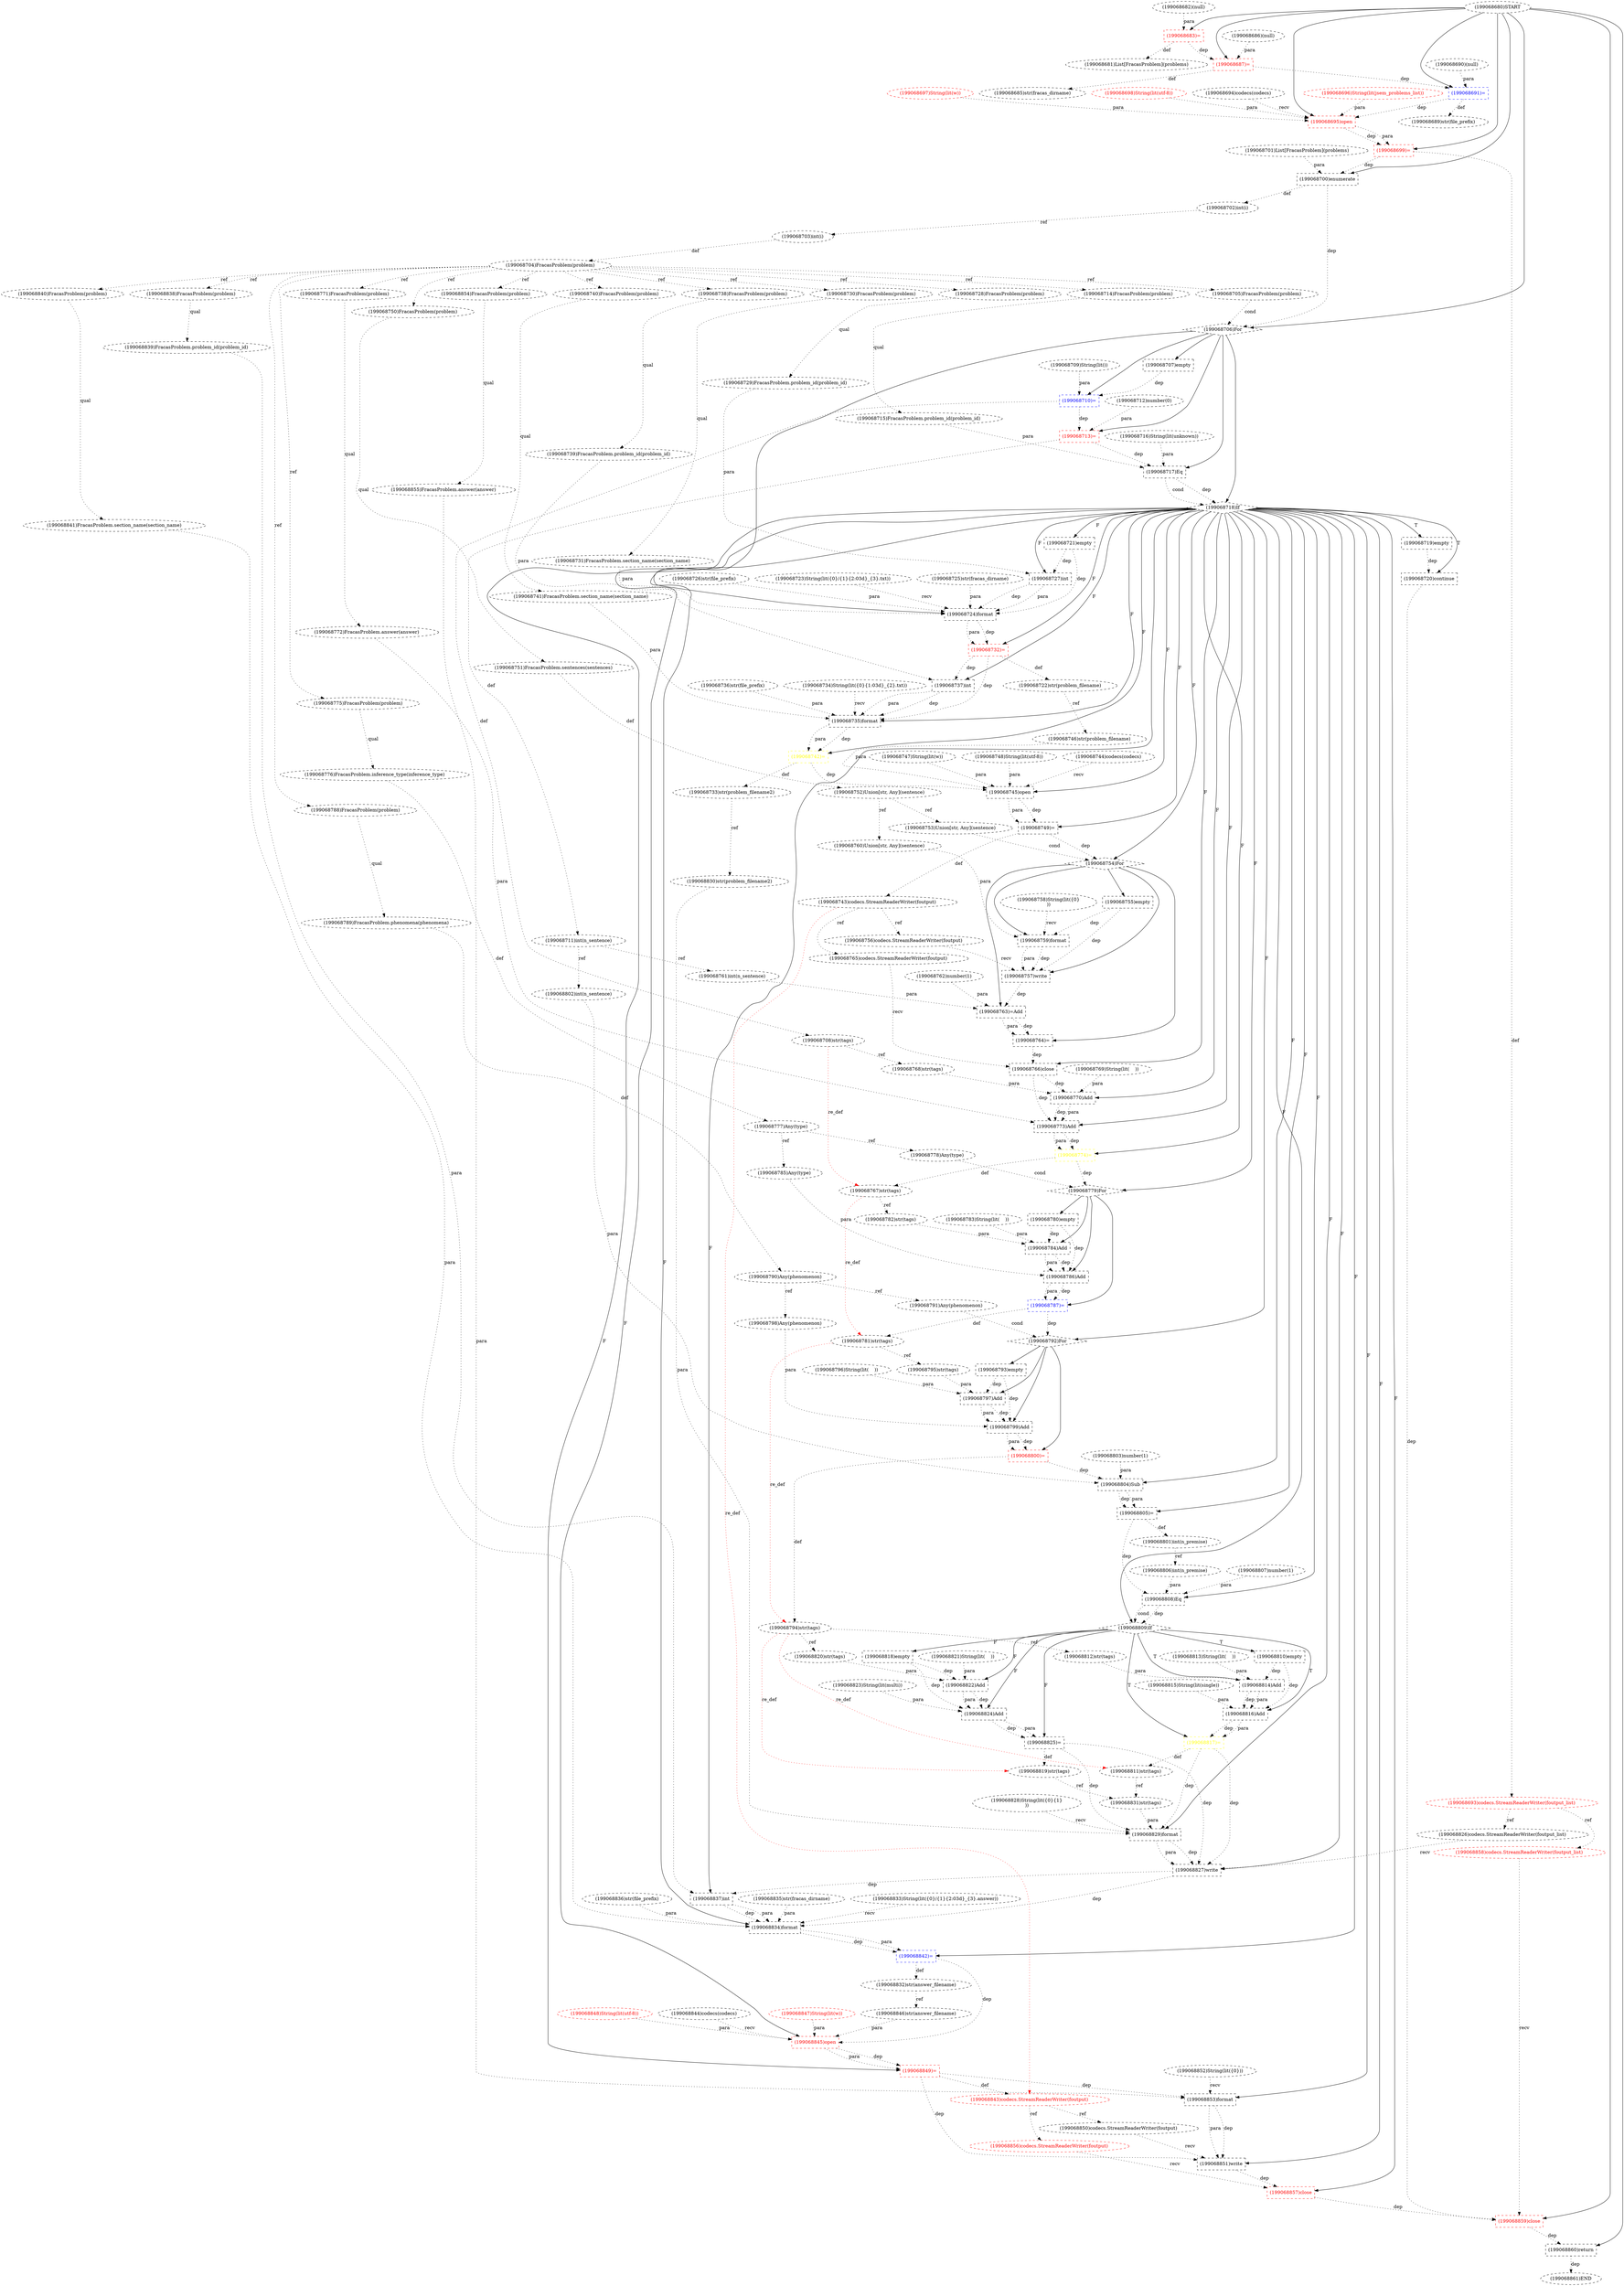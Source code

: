 digraph G {
1 [label="(199068726)str(file_prefix)" shape=ellipse style=dashed]
2 [label="(199068830)str(problem_filename2)" shape=ellipse style=dashed]
3 [label="(199068765)codecs.StreamReaderWriter(foutput)" shape=ellipse style=dashed color=black fontcolor=black]
4 [label="(199068786)Add" shape=box style=dashed]
5 [label="(199068763)=Add" shape=box style=dashed]
6 [label="(199068747)String(lit(w))" shape=ellipse style=dashed color=black fontcolor=black]
7 [label="(199068831)str(tags)" shape=ellipse style=dashed]
8 [label="(199068766)close" shape=box style=dashed color=black fontcolor=black]
9 [label="(199068764)=" shape=box style=dashed]
10 [label="(199068857)close" shape=box style=dashed color=red fontcolor=red]
11 [label="(199068779)For" shape=diamond style=dashed]
12 [label="(199068778)Any(type)" shape=ellipse style=dashed]
13 [label="(199068835)str(fracas_dirname)" shape=ellipse style=dashed]
14 [label="(199068846)str(answer_filename)" shape=ellipse style=dashed]
15 [label="(199068787)=" shape=box style=dashed color=blue fontcolor=blue]
16 [label="(199068826)codecs.StreamReaderWriter(foutput_list)" shape=ellipse style=dashed]
17 [label="(199068823)String(lit(multi))" shape=ellipse style=dashed]
18 [label="(199068852)String(lit({0}))" shape=ellipse style=dashed]
19 [label="(199068741)FracasProblem.section_name(section_name)" shape=ellipse style=dashed]
20 [label="(199068732)=" shape=box style=dashed color=red fontcolor=red]
21 [label="(199068699)=" shape=box style=dashed color=red fontcolor=red]
22 [label="(199068739)FracasProblem.problem_id(problem_id)" shape=ellipse style=dashed]
23 [label="(199068745)open" shape=box style=dashed color=black fontcolor=black]
24 [label="(199068848)String(lit(utf-8))" shape=ellipse style=dashed color=red fontcolor=red]
25 [label="(199068781)str(tags)" shape=ellipse style=dashed]
26 [label="(199068790)Any(phenomenon)" shape=ellipse style=dashed]
27 [label="(199068855)FracasProblem.answer(answer)" shape=ellipse style=dashed]
28 [label="(199068785)Any(type)" shape=ellipse style=dashed]
29 [label="(199068829)format" shape=box style=dashed]
30 [label="(199068762)number(1)" shape=ellipse style=dashed]
31 [label="(199068836)str(file_prefix)" shape=ellipse style=dashed]
32 [label="(199068825)=" shape=box style=dashed color=black fontcolor=black]
33 [label="(199068715)FracasProblem.problem_id(problem_id)" shape=ellipse style=dashed]
34 [label="(199068821)String(lit(	))" shape=ellipse style=dashed]
35 [label="(199068824)Add" shape=box style=dashed]
36 [label="(199068750)FracasProblem(problem)" shape=ellipse style=dashed]
37 [label="(199068803)number(1)" shape=ellipse style=dashed]
38 [label="(199068822)Add" shape=box style=dashed]
39 [label="(199068723)String(lit({0}/{1}{2:03d}_{3}.txt))" shape=ellipse style=dashed]
40 [label="(199068838)FracasProblem(problem)" shape=ellipse style=dashed]
41 [label="(199068769)String(lit(	))" shape=ellipse style=dashed]
42 [label="(199068798)Any(phenomenon)" shape=ellipse style=dashed]
43 [label="(199068843)codecs.StreamReaderWriter(foutput)" shape=ellipse style=dashed color=red fontcolor=red]
44 [label="(199068735)format" shape=box style=dashed]
45 [label="(199068773)Add" shape=box style=dashed]
46 [label="(199068705)FracasProblem(problem)" shape=ellipse style=dashed]
47 [label="(199068686)(null)" shape=ellipse style=dashed]
48 [label="(199068810)empty" shape=box style=dashed]
49 [label="(199068817)=" shape=box style=dashed color=yellow fontcolor=yellow]
50 [label="(199068768)str(tags)" shape=ellipse style=dashed]
51 [label="(199068789)FracasProblem.phenomena(phenomena)" shape=ellipse style=dashed]
52 [label="(199068840)FracasProblem(problem)" shape=ellipse style=dashed]
53 [label="(199068719)empty" shape=box style=dashed]
54 [label="(199068754)For" shape=diamond style=dashed]
55 [label="(199068694)codecs(codecs)" shape=ellipse style=dashed]
56 [label="(199068731)FracasProblem.section_name(section_name)" shape=ellipse style=dashed]
57 [label="(199068832)str(answer_filename)" shape=ellipse style=dashed]
58 [label="(199068685)str(fracas_dirname)" shape=ellipse style=dashed]
59 [label="(199068710)=" shape=box style=dashed color=blue fontcolor=blue]
60 [label="(199068814)Add" shape=box style=dashed]
61 [label="(199068761)int(n_sentence)" shape=ellipse style=dashed]
62 [label="(199068711)int(n_sentence)" shape=ellipse style=dashed]
63 [label="(199068708)str(tags)" shape=ellipse style=dashed]
64 [label="(199068725)str(fracas_dirname)" shape=ellipse style=dashed]
65 [label="(199068682)(null)" shape=ellipse style=dashed]
66 [label="(199068767)str(tags)" shape=ellipse style=dashed]
67 [label="(199068812)str(tags)" shape=ellipse style=dashed]
68 [label="(199068820)str(tags)" shape=ellipse style=dashed]
69 [label="(199068717)Eq" shape=box style=dashed]
70 [label="(199068752)Union[str, Any](sentence)" shape=ellipse style=dashed]
71 [label="(199068849)=" shape=box style=dashed color=red fontcolor=red]
72 [label="(199068859)close" shape=box style=dashed color=red fontcolor=red]
73 [label="(199068828)String(lit({0}{1}
))" shape=ellipse style=dashed]
74 [label="(199068837)int" shape=box style=dashed]
75 [label="(199068722)str(problem_filename)" shape=ellipse style=dashed]
76 [label="(199068794)str(tags)" shape=ellipse style=dashed]
77 [label="(199068748)String(lit(utf-8))" shape=ellipse style=dashed color=black fontcolor=black]
78 [label="(199068850)codecs.StreamReaderWriter(foutput)" shape=ellipse style=dashed]
79 [label="(199068860)return" shape=box style=dashed]
80 [label="(199068713)=" shape=box style=dashed color=red fontcolor=red]
81 [label="(199068782)str(tags)" shape=ellipse style=dashed]
82 [label="(199068681)List[FracasProblem](problems)" shape=ellipse style=dashed]
83 [label="(199068700)enumerate" shape=box style=dashed]
84 [label="(199068816)Add" shape=box style=dashed]
85 [label="(199068819)str(tags)" shape=ellipse style=dashed]
86 [label="(199068760)Union[str, Any](sentence)" shape=ellipse style=dashed]
87 [label="(199068721)empty" shape=box style=dashed]
88 [label="(199068746)str(problem_filename)" shape=ellipse style=dashed]
89 [label="(199068858)codecs.StreamReaderWriter(foutput_list)" shape=ellipse style=dashed color=red fontcolor=red]
90 [label="(199068707)empty" shape=box style=dashed]
91 [label="(199068776)FracasProblem.inference_type(inference_type)" shape=ellipse style=dashed]
92 [label="(199068802)int(n_sentence)" shape=ellipse style=dashed]
93 [label="(199068856)codecs.StreamReaderWriter(foutput)" shape=ellipse style=dashed color=red fontcolor=red]
94 [label="(199068693)codecs.StreamReaderWriter(foutput_list)" shape=ellipse style=dashed color=red fontcolor=red]
95 [label="(199068851)write" shape=box style=dashed]
96 [label="(199068788)FracasProblem(problem)" shape=ellipse style=dashed]
97 [label="(199068751)FracasProblem.sentences(sentences)" shape=ellipse style=dashed]
98 [label="(199068701)List[FracasProblem](problems)" shape=ellipse style=dashed]
99 [label="(199068704)FracasProblem(problem)" shape=ellipse style=dashed]
100 [label="(199068775)FracasProblem(problem)" shape=ellipse style=dashed]
101 [label="(199068753)Union[str, Any](sentence)" shape=ellipse style=dashed]
102 [label="(199068807)number(1)" shape=ellipse style=dashed]
103 [label="(199068702)int(i)" shape=ellipse style=dashed]
104 [label="(199068714)FracasProblem(problem)" shape=ellipse style=dashed]
105 [label="(199068854)FracasProblem(problem)" shape=ellipse style=dashed]
106 [label="(199068834)format" shape=box style=dashed]
107 [label="(199068811)str(tags)" shape=ellipse style=dashed]
108 [label="(199068841)FracasProblem.section_name(section_name)" shape=ellipse style=dashed]
109 [label="(199068756)codecs.StreamReaderWriter(foutput)" shape=ellipse style=dashed]
110 [label="(199068793)empty" shape=box style=dashed]
111 [label="(199068730)FracasProblem(problem)" shape=ellipse style=dashed]
112 [label="(199068690)(null)" shape=ellipse style=dashed]
113 [label="(199068809)If" shape=diamond style=dashed]
114 [label="(199068720)continue" shape=box style=dashed]
115 [label="(199068724)format" shape=box style=dashed]
116 [label="(199068772)FracasProblem.answer(answer)" shape=ellipse style=dashed]
117 [label="(199068712)number(0)" shape=ellipse style=dashed]
118 [label="(199068797)Add" shape=box style=dashed]
119 [label="(199068697)String(lit(w))" shape=ellipse style=dashed color=red fontcolor=red]
120 [label="(199068718)If" shape=diamond style=dashed]
121 [label="(199068827)write" shape=box style=dashed]
122 [label="(199068749)=" shape=box style=dashed color=black fontcolor=black]
123 [label="(199068844)codecs(codecs)" shape=ellipse style=dashed]
124 [label="(199068695)open" shape=box style=dashed color=red fontcolor=red]
125 [label="(199068847)String(lit(w))" shape=ellipse style=dashed color=red fontcolor=red]
126 [label="(199068804)Sub" shape=box style=dashed]
127 [label="(199068742)=" shape=box style=dashed color=yellow fontcolor=yellow]
128 [label="(199068737)int" shape=box style=dashed]
129 [label="(199068706)For" shape=diamond style=dashed]
130 [label="(199068818)empty" shape=box style=dashed]
131 [label="(199068758)String(lit({0}
))" shape=ellipse style=dashed]
132 [label="(199068815)String(lit(single))" shape=ellipse style=dashed]
133 [label="(199068734)String(lit({0}{1:03d}_{2}.txt))" shape=ellipse style=dashed]
134 [label="(199068795)str(tags)" shape=ellipse style=dashed]
135 [label="(199068689)str(file_prefix)" shape=ellipse style=dashed]
136 [label="(199068709)String(lit())" shape=ellipse style=dashed]
137 [label="(199068833)String(lit({0}/{1}{2:03d}_{3}.answer))" shape=ellipse style=dashed]
138 [label="(199068839)FracasProblem.problem_id(problem_id)" shape=ellipse style=dashed]
139 [label="(199068842)=" shape=box style=dashed color=blue fontcolor=blue]
140 [label="(199068738)FracasProblem(problem)" shape=ellipse style=dashed]
141 [label="(199068800)=" shape=box style=dashed color=red fontcolor=red]
142 [label="(199068687)=" shape=box style=dashed color=red fontcolor=red]
143 [label="(199068736)str(file_prefix)" shape=ellipse style=dashed]
144 [label="(199068740)FracasProblem(problem)" shape=ellipse style=dashed]
145 [label="(199068808)Eq" shape=box style=dashed]
146 [label="(199068853)format" shape=box style=dashed]
147 [label="(199068728)FracasProblem(problem)" shape=ellipse style=dashed]
148 [label="(199068716)String(lit(unknown))" shape=ellipse style=dashed]
149 [label="(199068770)Add" shape=box style=dashed]
150 [label="(199068733)str(problem_filename2)" shape=ellipse style=dashed]
151 [label="(199068813)String(lit(	))" shape=ellipse style=dashed]
152 [label="(199068845)open" shape=box style=dashed color=red fontcolor=red]
153 [label="(199068727)int" shape=box style=dashed]
154 [label="(199068780)empty" shape=box style=dashed]
155 [label="(199068806)int(n_premise)" shape=ellipse style=dashed]
156 [label="(199068777)Any(type)" shape=ellipse style=dashed]
157 [label="(199068805)=" shape=box style=dashed color=black fontcolor=black]
158 [label="(199068801)int(n_premise)" shape=ellipse style=dashed]
159 [label="(199068774)=" shape=box style=dashed color=yellow fontcolor=yellow]
160 [label="(199068743)codecs.StreamReaderWriter(foutput)" shape=ellipse style=dashed color=black fontcolor=black]
161 [label="(199068783)String(lit(	))" shape=ellipse style=dashed]
162 [label="(199068755)empty" shape=box style=dashed]
163 [label="(199068861)END" style=dashed]
164 [label="(199068696)String(lit(jsem_problems_list))" shape=ellipse style=dashed color=red fontcolor=red]
165 [label="(199068680)START" style=dashed]
166 [label="(199068784)Add" shape=box style=dashed]
167 [label="(199068799)Add" shape=box style=dashed]
168 [label="(199068744)codecs(codecs)" shape=ellipse style=dashed]
169 [label="(199068771)FracasProblem(problem)" shape=ellipse style=dashed]
170 [label="(199068791)Any(phenomenon)" shape=ellipse style=dashed]
171 [label="(199068792)For" shape=diamond style=dashed]
172 [label="(199068691)=" shape=box style=dashed color=blue fontcolor=blue]
173 [label="(199068703)int(i)" shape=ellipse style=dashed]
174 [label="(199068757)write" shape=box style=dashed]
175 [label="(199068729)FracasProblem.problem_id(problem_id)" shape=ellipse style=dashed]
176 [label="(199068698)String(lit(utf-8))" shape=ellipse style=dashed color=red fontcolor=red]
177 [label="(199068796)String(lit(	))" shape=ellipse style=dashed]
178 [label="(199068683)=" shape=box style=dashed color=red fontcolor=red]
179 [label="(199068759)format" shape=box style=dashed]
150 -> 2 [label="ref" style=dotted];
160 -> 3 [label="ref" style=dotted];
11 -> 4 [label="" style=solid];
166 -> 4 [label="dep" style=dotted];
166 -> 4 [label="para" style=dotted];
28 -> 4 [label="para" style=dotted];
154 -> 4 [label="dep" style=dotted];
54 -> 5 [label="" style=solid];
61 -> 5 [label="para" style=dotted];
30 -> 5 [label="para" style=dotted];
174 -> 5 [label="dep" style=dotted];
107 -> 7 [label="ref" style=dotted];
85 -> 7 [label="ref" style=dotted];
120 -> 8 [label="F"];
3 -> 8 [label="recv" style=dotted];
9 -> 8 [label="dep" style=dotted];
54 -> 9 [label="" style=solid];
5 -> 9 [label="dep" style=dotted];
5 -> 9 [label="para" style=dotted];
120 -> 10 [label="F"];
93 -> 10 [label="recv" style=dotted];
95 -> 10 [label="dep" style=dotted];
120 -> 11 [label="F"];
12 -> 11 [label="cond" style=dotted];
159 -> 11 [label="dep" style=dotted];
156 -> 12 [label="ref" style=dotted];
57 -> 14 [label="ref" style=dotted];
11 -> 15 [label="" style=solid];
4 -> 15 [label="dep" style=dotted];
4 -> 15 [label="para" style=dotted];
94 -> 16 [label="ref" style=dotted];
144 -> 19 [label="qual" style=dotted];
120 -> 20 [label="F"];
115 -> 20 [label="dep" style=dotted];
115 -> 20 [label="para" style=dotted];
165 -> 21 [label="" style=solid];
124 -> 21 [label="dep" style=dotted];
124 -> 21 [label="para" style=dotted];
140 -> 22 [label="qual" style=dotted];
120 -> 23 [label="F"];
168 -> 23 [label="recv" style=dotted];
88 -> 23 [label="para" style=dotted];
6 -> 23 [label="para" style=dotted];
77 -> 23 [label="para" style=dotted];
127 -> 23 [label="dep" style=dotted];
15 -> 25 [label="def" style=dotted];
66 -> 25 [label="re_def" style=dotted color=red];
51 -> 26 [label="def" style=dotted];
105 -> 27 [label="qual" style=dotted];
156 -> 28 [label="ref" style=dotted];
120 -> 29 [label="F"];
73 -> 29 [label="recv" style=dotted];
2 -> 29 [label="para" style=dotted];
7 -> 29 [label="para" style=dotted];
32 -> 29 [label="dep" style=dotted];
49 -> 29 [label="dep" style=dotted];
113 -> 32 [label="F"];
35 -> 32 [label="dep" style=dotted];
35 -> 32 [label="para" style=dotted];
104 -> 33 [label="qual" style=dotted];
113 -> 35 [label="F"];
38 -> 35 [label="dep" style=dotted];
38 -> 35 [label="para" style=dotted];
17 -> 35 [label="para" style=dotted];
130 -> 35 [label="dep" style=dotted];
99 -> 36 [label="ref" style=dotted];
113 -> 38 [label="F"];
68 -> 38 [label="para" style=dotted];
34 -> 38 [label="para" style=dotted];
130 -> 38 [label="dep" style=dotted];
99 -> 40 [label="ref" style=dotted];
26 -> 42 [label="ref" style=dotted];
71 -> 43 [label="def" style=dotted];
160 -> 43 [label="re_def" style=dotted color=red];
120 -> 44 [label="F"];
133 -> 44 [label="recv" style=dotted];
143 -> 44 [label="para" style=dotted];
128 -> 44 [label="dep" style=dotted];
128 -> 44 [label="para" style=dotted];
19 -> 44 [label="para" style=dotted];
20 -> 44 [label="dep" style=dotted];
120 -> 45 [label="F"];
149 -> 45 [label="dep" style=dotted];
149 -> 45 [label="para" style=dotted];
116 -> 45 [label="para" style=dotted];
8 -> 45 [label="dep" style=dotted];
99 -> 46 [label="ref" style=dotted];
113 -> 48 [label="T"];
113 -> 49 [label="T"];
84 -> 49 [label="dep" style=dotted];
84 -> 49 [label="para" style=dotted];
63 -> 50 [label="ref" style=dotted];
96 -> 51 [label="qual" style=dotted];
99 -> 52 [label="ref" style=dotted];
120 -> 53 [label="T"];
120 -> 54 [label="F"];
101 -> 54 [label="cond" style=dotted];
122 -> 54 [label="dep" style=dotted];
111 -> 56 [label="qual" style=dotted];
139 -> 57 [label="def" style=dotted];
142 -> 58 [label="def" style=dotted];
129 -> 59 [label="" style=solid];
136 -> 59 [label="para" style=dotted];
90 -> 59 [label="dep" style=dotted];
113 -> 60 [label="T"];
67 -> 60 [label="para" style=dotted];
151 -> 60 [label="para" style=dotted];
48 -> 60 [label="dep" style=dotted];
62 -> 61 [label="ref" style=dotted];
80 -> 62 [label="def" style=dotted];
59 -> 63 [label="def" style=dotted];
159 -> 66 [label="def" style=dotted];
63 -> 66 [label="re_def" style=dotted color=red];
76 -> 67 [label="ref" style=dotted];
76 -> 68 [label="ref" style=dotted];
129 -> 69 [label="" style=solid];
33 -> 69 [label="para" style=dotted];
148 -> 69 [label="para" style=dotted];
80 -> 69 [label="dep" style=dotted];
97 -> 70 [label="def" style=dotted];
120 -> 71 [label="F"];
152 -> 71 [label="dep" style=dotted];
152 -> 71 [label="para" style=dotted];
165 -> 72 [label="" style=solid];
89 -> 72 [label="recv" style=dotted];
114 -> 72 [label="dep" style=dotted];
10 -> 72 [label="dep" style=dotted];
120 -> 74 [label="F"];
138 -> 74 [label="para" style=dotted];
121 -> 74 [label="dep" style=dotted];
20 -> 75 [label="def" style=dotted];
141 -> 76 [label="def" style=dotted];
25 -> 76 [label="re_def" style=dotted color=red];
43 -> 78 [label="ref" style=dotted];
165 -> 79 [label="" style=solid];
72 -> 79 [label="dep" style=dotted];
129 -> 80 [label="" style=solid];
117 -> 80 [label="para" style=dotted];
59 -> 80 [label="dep" style=dotted];
66 -> 81 [label="ref" style=dotted];
178 -> 82 [label="def" style=dotted];
165 -> 83 [label="" style=solid];
98 -> 83 [label="para" style=dotted];
21 -> 83 [label="dep" style=dotted];
113 -> 84 [label="T"];
60 -> 84 [label="dep" style=dotted];
60 -> 84 [label="para" style=dotted];
132 -> 84 [label="para" style=dotted];
48 -> 84 [label="dep" style=dotted];
32 -> 85 [label="def" style=dotted];
76 -> 85 [label="re_def" style=dotted color=red];
70 -> 86 [label="ref" style=dotted];
120 -> 87 [label="F"];
75 -> 88 [label="ref" style=dotted];
94 -> 89 [label="ref" style=dotted];
129 -> 90 [label="" style=solid];
100 -> 91 [label="qual" style=dotted];
62 -> 92 [label="ref" style=dotted];
43 -> 93 [label="ref" style=dotted];
21 -> 94 [label="def" style=dotted];
120 -> 95 [label="F"];
78 -> 95 [label="recv" style=dotted];
146 -> 95 [label="dep" style=dotted];
146 -> 95 [label="para" style=dotted];
71 -> 95 [label="dep" style=dotted];
99 -> 96 [label="ref" style=dotted];
36 -> 97 [label="qual" style=dotted];
173 -> 99 [label="def" style=dotted];
99 -> 100 [label="ref" style=dotted];
70 -> 101 [label="ref" style=dotted];
83 -> 103 [label="def" style=dotted];
99 -> 104 [label="ref" style=dotted];
99 -> 105 [label="ref" style=dotted];
120 -> 106 [label="F"];
137 -> 106 [label="recv" style=dotted];
13 -> 106 [label="para" style=dotted];
31 -> 106 [label="para" style=dotted];
74 -> 106 [label="dep" style=dotted];
74 -> 106 [label="para" style=dotted];
108 -> 106 [label="para" style=dotted];
121 -> 106 [label="dep" style=dotted];
49 -> 107 [label="def" style=dotted];
76 -> 107 [label="re_def" style=dotted color=red];
52 -> 108 [label="qual" style=dotted];
160 -> 109 [label="ref" style=dotted];
171 -> 110 [label="" style=solid];
99 -> 111 [label="ref" style=dotted];
120 -> 113 [label="F"];
145 -> 113 [label="dep" style=dotted];
145 -> 113 [label="cond" style=dotted];
120 -> 114 [label="T"];
53 -> 114 [label="dep" style=dotted];
129 -> 115 [label="" style=solid];
39 -> 115 [label="recv" style=dotted];
64 -> 115 [label="para" style=dotted];
1 -> 115 [label="para" style=dotted];
153 -> 115 [label="dep" style=dotted];
153 -> 115 [label="para" style=dotted];
56 -> 115 [label="para" style=dotted];
87 -> 115 [label="dep" style=dotted];
169 -> 116 [label="qual" style=dotted];
171 -> 118 [label="" style=solid];
134 -> 118 [label="para" style=dotted];
177 -> 118 [label="para" style=dotted];
110 -> 118 [label="dep" style=dotted];
129 -> 120 [label="" style=solid];
69 -> 120 [label="dep" style=dotted];
69 -> 120 [label="cond" style=dotted];
120 -> 121 [label="F"];
16 -> 121 [label="recv" style=dotted];
29 -> 121 [label="dep" style=dotted];
29 -> 121 [label="para" style=dotted];
32 -> 121 [label="dep" style=dotted];
49 -> 121 [label="dep" style=dotted];
120 -> 122 [label="F"];
23 -> 122 [label="dep" style=dotted];
23 -> 122 [label="para" style=dotted];
165 -> 124 [label="" style=solid];
55 -> 124 [label="recv" style=dotted];
164 -> 124 [label="para" style=dotted];
119 -> 124 [label="para" style=dotted];
176 -> 124 [label="para" style=dotted];
172 -> 124 [label="dep" style=dotted];
120 -> 126 [label="F"];
92 -> 126 [label="para" style=dotted];
37 -> 126 [label="para" style=dotted];
141 -> 126 [label="dep" style=dotted];
120 -> 127 [label="F"];
44 -> 127 [label="dep" style=dotted];
44 -> 127 [label="para" style=dotted];
120 -> 128 [label="F"];
22 -> 128 [label="para" style=dotted];
20 -> 128 [label="dep" style=dotted];
165 -> 129 [label="" style=solid];
83 -> 129 [label="dep" style=dotted];
46 -> 129 [label="cond" style=dotted];
113 -> 130 [label="F"];
25 -> 134 [label="ref" style=dotted];
172 -> 135 [label="def" style=dotted];
40 -> 138 [label="qual" style=dotted];
120 -> 139 [label="F"];
106 -> 139 [label="dep" style=dotted];
106 -> 139 [label="para" style=dotted];
99 -> 140 [label="ref" style=dotted];
171 -> 141 [label="" style=solid];
167 -> 141 [label="dep" style=dotted];
167 -> 141 [label="para" style=dotted];
165 -> 142 [label="" style=solid];
47 -> 142 [label="para" style=dotted];
178 -> 142 [label="dep" style=dotted];
99 -> 144 [label="ref" style=dotted];
120 -> 145 [label="F"];
155 -> 145 [label="para" style=dotted];
102 -> 145 [label="para" style=dotted];
157 -> 145 [label="dep" style=dotted];
120 -> 146 [label="F"];
18 -> 146 [label="recv" style=dotted];
27 -> 146 [label="para" style=dotted];
71 -> 146 [label="dep" style=dotted];
99 -> 147 [label="ref" style=dotted];
120 -> 149 [label="F"];
50 -> 149 [label="para" style=dotted];
41 -> 149 [label="para" style=dotted];
8 -> 149 [label="dep" style=dotted];
127 -> 150 [label="def" style=dotted];
120 -> 152 [label="F"];
123 -> 152 [label="recv" style=dotted];
14 -> 152 [label="para" style=dotted];
125 -> 152 [label="para" style=dotted];
24 -> 152 [label="para" style=dotted];
139 -> 152 [label="dep" style=dotted];
120 -> 153 [label="F"];
175 -> 153 [label="para" style=dotted];
87 -> 153 [label="dep" style=dotted];
11 -> 154 [label="" style=solid];
158 -> 155 [label="ref" style=dotted];
91 -> 156 [label="def" style=dotted];
120 -> 157 [label="F"];
126 -> 157 [label="dep" style=dotted];
126 -> 157 [label="para" style=dotted];
157 -> 158 [label="def" style=dotted];
120 -> 159 [label="F"];
45 -> 159 [label="dep" style=dotted];
45 -> 159 [label="para" style=dotted];
122 -> 160 [label="def" style=dotted];
54 -> 162 [label="" style=solid];
79 -> 163 [label="dep" style=dotted];
11 -> 166 [label="" style=solid];
81 -> 166 [label="para" style=dotted];
161 -> 166 [label="para" style=dotted];
154 -> 166 [label="dep" style=dotted];
171 -> 167 [label="" style=solid];
118 -> 167 [label="dep" style=dotted];
118 -> 167 [label="para" style=dotted];
42 -> 167 [label="para" style=dotted];
110 -> 167 [label="dep" style=dotted];
99 -> 169 [label="ref" style=dotted];
26 -> 170 [label="ref" style=dotted];
120 -> 171 [label="F"];
170 -> 171 [label="cond" style=dotted];
15 -> 171 [label="dep" style=dotted];
165 -> 172 [label="" style=solid];
112 -> 172 [label="para" style=dotted];
142 -> 172 [label="dep" style=dotted];
103 -> 173 [label="ref" style=dotted];
54 -> 174 [label="" style=solid];
109 -> 174 [label="recv" style=dotted];
179 -> 174 [label="dep" style=dotted];
179 -> 174 [label="para" style=dotted];
162 -> 174 [label="dep" style=dotted];
147 -> 175 [label="qual" style=dotted];
165 -> 178 [label="" style=solid];
65 -> 178 [label="para" style=dotted];
54 -> 179 [label="" style=solid];
131 -> 179 [label="recv" style=dotted];
86 -> 179 [label="para" style=dotted];
162 -> 179 [label="dep" style=dotted];
}